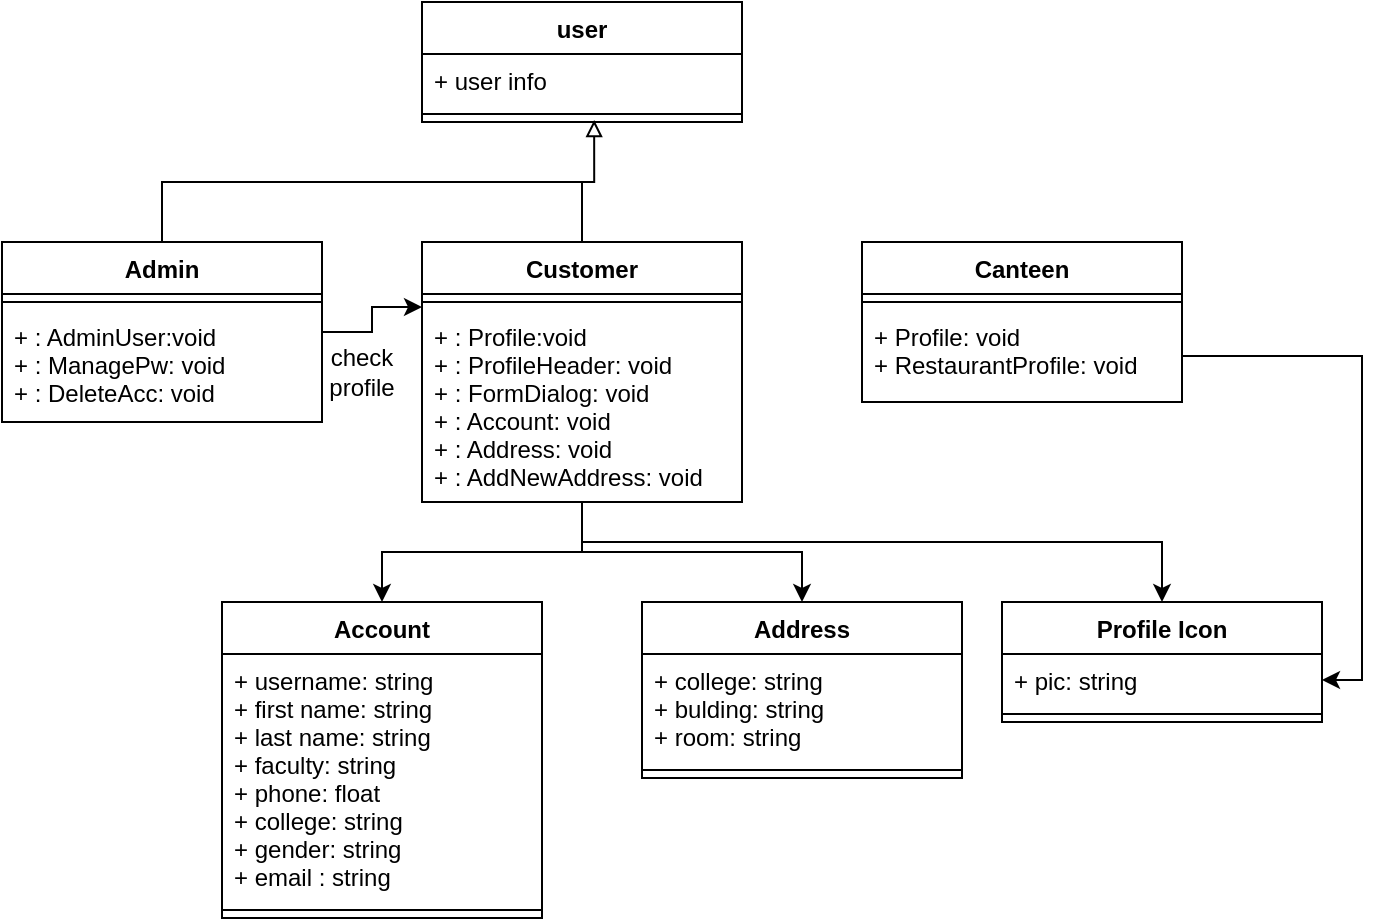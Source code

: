 <mxfile version="17.5.1" type="github">
  <diagram id="BMjRO5qYmluGinLNsz--" name="Page-1">
    <mxGraphModel dx="378" dy="258" grid="1" gridSize="10" guides="1" tooltips="1" connect="1" arrows="1" fold="1" page="1" pageScale="1" pageWidth="827" pageHeight="1169" math="0" shadow="0">
      <root>
        <mxCell id="0" />
        <mxCell id="1" parent="0" />
        <mxCell id="yWqqmSRFs31MRJI1_xPq-5" value="user" style="swimlane;fontStyle=1;align=center;verticalAlign=top;childLayout=stackLayout;horizontal=1;startSize=26;horizontalStack=0;resizeParent=1;resizeParentMax=0;resizeLast=0;collapsible=1;marginBottom=0;" vertex="1" parent="1">
          <mxGeometry x="270" width="160" height="60" as="geometry" />
        </mxCell>
        <mxCell id="yWqqmSRFs31MRJI1_xPq-6" value="+ user info" style="text;strokeColor=none;fillColor=none;align=left;verticalAlign=top;spacingLeft=4;spacingRight=4;overflow=hidden;rotatable=0;points=[[0,0.5],[1,0.5]];portConstraint=eastwest;" vertex="1" parent="yWqqmSRFs31MRJI1_xPq-5">
          <mxGeometry y="26" width="160" height="26" as="geometry" />
        </mxCell>
        <mxCell id="yWqqmSRFs31MRJI1_xPq-7" value="" style="line;strokeWidth=1;fillColor=none;align=left;verticalAlign=middle;spacingTop=-1;spacingLeft=3;spacingRight=3;rotatable=0;labelPosition=right;points=[];portConstraint=eastwest;" vertex="1" parent="yWqqmSRFs31MRJI1_xPq-5">
          <mxGeometry y="52" width="160" height="8" as="geometry" />
        </mxCell>
        <mxCell id="yWqqmSRFs31MRJI1_xPq-37" style="edgeStyle=orthogonalEdgeStyle;rounded=0;orthogonalLoop=1;jettySize=auto;html=1;entryX=0;entryY=0.25;entryDx=0;entryDy=0;" edge="1" parent="1" source="yWqqmSRFs31MRJI1_xPq-9" target="yWqqmSRFs31MRJI1_xPq-13">
          <mxGeometry relative="1" as="geometry" />
        </mxCell>
        <mxCell id="yWqqmSRFs31MRJI1_xPq-48" style="edgeStyle=orthogonalEdgeStyle;rounded=0;orthogonalLoop=1;jettySize=auto;html=1;entryX=0.538;entryY=0.875;entryDx=0;entryDy=0;entryPerimeter=0;endArrow=block;endFill=0;" edge="1" parent="1" source="yWqqmSRFs31MRJI1_xPq-9" target="yWqqmSRFs31MRJI1_xPq-7">
          <mxGeometry relative="1" as="geometry" />
        </mxCell>
        <mxCell id="yWqqmSRFs31MRJI1_xPq-9" value="Admin" style="swimlane;fontStyle=1;align=center;verticalAlign=top;childLayout=stackLayout;horizontal=1;startSize=26;horizontalStack=0;resizeParent=1;resizeParentMax=0;resizeLast=0;collapsible=1;marginBottom=0;" vertex="1" parent="1">
          <mxGeometry x="60" y="120" width="160" height="90" as="geometry" />
        </mxCell>
        <mxCell id="yWqqmSRFs31MRJI1_xPq-11" value="" style="line;strokeWidth=1;fillColor=none;align=left;verticalAlign=middle;spacingTop=-1;spacingLeft=3;spacingRight=3;rotatable=0;labelPosition=right;points=[];portConstraint=eastwest;" vertex="1" parent="yWqqmSRFs31MRJI1_xPq-9">
          <mxGeometry y="26" width="160" height="8" as="geometry" />
        </mxCell>
        <mxCell id="yWqqmSRFs31MRJI1_xPq-12" value="+ : AdminUser:void&#xa;+ : ManagePw: void&#xa;+ : DeleteAcc: void" style="text;strokeColor=none;fillColor=none;align=left;verticalAlign=top;spacingLeft=4;spacingRight=4;overflow=hidden;rotatable=0;points=[[0,0.5],[1,0.5]];portConstraint=eastwest;" vertex="1" parent="yWqqmSRFs31MRJI1_xPq-9">
          <mxGeometry y="34" width="160" height="56" as="geometry" />
        </mxCell>
        <mxCell id="yWqqmSRFs31MRJI1_xPq-41" style="edgeStyle=orthogonalEdgeStyle;rounded=0;orthogonalLoop=1;jettySize=auto;html=1;entryX=0.5;entryY=0;entryDx=0;entryDy=0;" edge="1" parent="1" source="yWqqmSRFs31MRJI1_xPq-13" target="yWqqmSRFs31MRJI1_xPq-20">
          <mxGeometry relative="1" as="geometry" />
        </mxCell>
        <mxCell id="yWqqmSRFs31MRJI1_xPq-42" style="edgeStyle=orthogonalEdgeStyle;rounded=0;orthogonalLoop=1;jettySize=auto;html=1;" edge="1" parent="1" source="yWqqmSRFs31MRJI1_xPq-13" target="yWqqmSRFs31MRJI1_xPq-16">
          <mxGeometry relative="1" as="geometry" />
        </mxCell>
        <mxCell id="yWqqmSRFs31MRJI1_xPq-13" value="Customer" style="swimlane;fontStyle=1;align=center;verticalAlign=top;childLayout=stackLayout;horizontal=1;startSize=26;horizontalStack=0;resizeParent=1;resizeParentMax=0;resizeLast=0;collapsible=1;marginBottom=0;" vertex="1" parent="1">
          <mxGeometry x="270" y="120" width="160" height="130" as="geometry" />
        </mxCell>
        <mxCell id="yWqqmSRFs31MRJI1_xPq-14" value="" style="line;strokeWidth=1;fillColor=none;align=left;verticalAlign=middle;spacingTop=-1;spacingLeft=3;spacingRight=3;rotatable=0;labelPosition=right;points=[];portConstraint=eastwest;" vertex="1" parent="yWqqmSRFs31MRJI1_xPq-13">
          <mxGeometry y="26" width="160" height="8" as="geometry" />
        </mxCell>
        <mxCell id="yWqqmSRFs31MRJI1_xPq-15" value="+ : Profile:void&#xa;+ : ProfileHeader: void&#xa;+ : FormDialog: void&#xa;+ : Account: void&#xa;+ : Address: void&#xa;+ : AddNewAddress: void" style="text;strokeColor=none;fillColor=none;align=left;verticalAlign=top;spacingLeft=4;spacingRight=4;overflow=hidden;rotatable=0;points=[[0,0.5],[1,0.5]];portConstraint=eastwest;" vertex="1" parent="yWqqmSRFs31MRJI1_xPq-13">
          <mxGeometry y="34" width="160" height="96" as="geometry" />
        </mxCell>
        <mxCell id="yWqqmSRFs31MRJI1_xPq-16" value="Address" style="swimlane;fontStyle=1;align=center;verticalAlign=top;childLayout=stackLayout;horizontal=1;startSize=26;horizontalStack=0;resizeParent=1;resizeParentMax=0;resizeLast=0;collapsible=1;marginBottom=0;" vertex="1" parent="1">
          <mxGeometry x="380" y="300" width="160" height="88" as="geometry" />
        </mxCell>
        <mxCell id="yWqqmSRFs31MRJI1_xPq-17" value="+ college: string&#xa;+ bulding: string&#xa;+ room: string" style="text;strokeColor=none;fillColor=none;align=left;verticalAlign=top;spacingLeft=4;spacingRight=4;overflow=hidden;rotatable=0;points=[[0,0.5],[1,0.5]];portConstraint=eastwest;" vertex="1" parent="yWqqmSRFs31MRJI1_xPq-16">
          <mxGeometry y="26" width="160" height="54" as="geometry" />
        </mxCell>
        <mxCell id="yWqqmSRFs31MRJI1_xPq-18" value="" style="line;strokeWidth=1;fillColor=none;align=left;verticalAlign=middle;spacingTop=-1;spacingLeft=3;spacingRight=3;rotatable=0;labelPosition=right;points=[];portConstraint=eastwest;" vertex="1" parent="yWqqmSRFs31MRJI1_xPq-16">
          <mxGeometry y="80" width="160" height="8" as="geometry" />
        </mxCell>
        <mxCell id="yWqqmSRFs31MRJI1_xPq-20" value="Account" style="swimlane;fontStyle=1;align=center;verticalAlign=top;childLayout=stackLayout;horizontal=1;startSize=26;horizontalStack=0;resizeParent=1;resizeParentMax=0;resizeLast=0;collapsible=1;marginBottom=0;" vertex="1" parent="1">
          <mxGeometry x="170" y="300" width="160" height="158" as="geometry" />
        </mxCell>
        <mxCell id="yWqqmSRFs31MRJI1_xPq-21" value="+ username: string&#xa;+ first name: string&#xa;+ last name: string&#xa;+ faculty: string&#xa;+ phone: float&#xa;+ college: string&#xa;+ gender: string&#xa;+ email : string&#xa;" style="text;strokeColor=none;fillColor=none;align=left;verticalAlign=top;spacingLeft=4;spacingRight=4;overflow=hidden;rotatable=0;points=[[0,0.5],[1,0.5]];portConstraint=eastwest;" vertex="1" parent="yWqqmSRFs31MRJI1_xPq-20">
          <mxGeometry y="26" width="160" height="124" as="geometry" />
        </mxCell>
        <mxCell id="yWqqmSRFs31MRJI1_xPq-22" value="" style="line;strokeWidth=1;fillColor=none;align=left;verticalAlign=middle;spacingTop=-1;spacingLeft=3;spacingRight=3;rotatable=0;labelPosition=right;points=[];portConstraint=eastwest;" vertex="1" parent="yWqqmSRFs31MRJI1_xPq-20">
          <mxGeometry y="150" width="160" height="8" as="geometry" />
        </mxCell>
        <mxCell id="yWqqmSRFs31MRJI1_xPq-28" value="Profile Icon" style="swimlane;fontStyle=1;align=center;verticalAlign=top;childLayout=stackLayout;horizontal=1;startSize=26;horizontalStack=0;resizeParent=1;resizeParentMax=0;resizeLast=0;collapsible=1;marginBottom=0;" vertex="1" parent="1">
          <mxGeometry x="560" y="300" width="160" height="60" as="geometry" />
        </mxCell>
        <mxCell id="yWqqmSRFs31MRJI1_xPq-29" value="+ pic: string" style="text;strokeColor=none;fillColor=none;align=left;verticalAlign=top;spacingLeft=4;spacingRight=4;overflow=hidden;rotatable=0;points=[[0,0.5],[1,0.5]];portConstraint=eastwest;" vertex="1" parent="yWqqmSRFs31MRJI1_xPq-28">
          <mxGeometry y="26" width="160" height="26" as="geometry" />
        </mxCell>
        <mxCell id="yWqqmSRFs31MRJI1_xPq-30" value="" style="line;strokeWidth=1;fillColor=none;align=left;verticalAlign=middle;spacingTop=-1;spacingLeft=3;spacingRight=3;rotatable=0;labelPosition=right;points=[];portConstraint=eastwest;" vertex="1" parent="yWqqmSRFs31MRJI1_xPq-28">
          <mxGeometry y="52" width="160" height="8" as="geometry" />
        </mxCell>
        <mxCell id="yWqqmSRFs31MRJI1_xPq-32" value="Canteen" style="swimlane;fontStyle=1;align=center;verticalAlign=top;childLayout=stackLayout;horizontal=1;startSize=26;horizontalStack=0;resizeParent=1;resizeParentMax=0;resizeLast=0;collapsible=1;marginBottom=0;" vertex="1" parent="1">
          <mxGeometry x="490" y="120" width="160" height="80" as="geometry" />
        </mxCell>
        <mxCell id="yWqqmSRFs31MRJI1_xPq-34" value="" style="line;strokeWidth=1;fillColor=none;align=left;verticalAlign=middle;spacingTop=-1;spacingLeft=3;spacingRight=3;rotatable=0;labelPosition=right;points=[];portConstraint=eastwest;" vertex="1" parent="yWqqmSRFs31MRJI1_xPq-32">
          <mxGeometry y="26" width="160" height="8" as="geometry" />
        </mxCell>
        <mxCell id="yWqqmSRFs31MRJI1_xPq-35" value="+ Profile: void&#xa;+ RestaurantProfile: void" style="text;strokeColor=none;fillColor=none;align=left;verticalAlign=top;spacingLeft=4;spacingRight=4;overflow=hidden;rotatable=0;points=[[0,0.5],[1,0.5]];portConstraint=eastwest;" vertex="1" parent="yWqqmSRFs31MRJI1_xPq-32">
          <mxGeometry y="34" width="160" height="46" as="geometry" />
        </mxCell>
        <mxCell id="yWqqmSRFs31MRJI1_xPq-40" value="check profile" style="text;html=1;strokeColor=none;fillColor=none;align=center;verticalAlign=middle;whiteSpace=wrap;rounded=0;" vertex="1" parent="1">
          <mxGeometry x="210" y="170" width="60" height="30" as="geometry" />
        </mxCell>
        <mxCell id="yWqqmSRFs31MRJI1_xPq-44" style="edgeStyle=orthogonalEdgeStyle;rounded=0;orthogonalLoop=1;jettySize=auto;html=1;entryX=0.5;entryY=0;entryDx=0;entryDy=0;" edge="1" parent="1" source="yWqqmSRFs31MRJI1_xPq-15" target="yWqqmSRFs31MRJI1_xPq-28">
          <mxGeometry relative="1" as="geometry">
            <Array as="points">
              <mxPoint x="350" y="270" />
              <mxPoint x="640" y="270" />
            </Array>
          </mxGeometry>
        </mxCell>
        <mxCell id="yWqqmSRFs31MRJI1_xPq-46" style="edgeStyle=orthogonalEdgeStyle;rounded=0;orthogonalLoop=1;jettySize=auto;html=1;entryX=1;entryY=0.5;entryDx=0;entryDy=0;" edge="1" parent="1" source="yWqqmSRFs31MRJI1_xPq-35" target="yWqqmSRFs31MRJI1_xPq-29">
          <mxGeometry relative="1" as="geometry" />
        </mxCell>
        <mxCell id="yWqqmSRFs31MRJI1_xPq-51" value="" style="endArrow=none;html=1;rounded=0;" edge="1" parent="1" source="yWqqmSRFs31MRJI1_xPq-13">
          <mxGeometry width="50" height="50" relative="1" as="geometry">
            <mxPoint x="400" y="290" as="sourcePoint" />
            <mxPoint x="350" y="90" as="targetPoint" />
          </mxGeometry>
        </mxCell>
      </root>
    </mxGraphModel>
  </diagram>
</mxfile>
